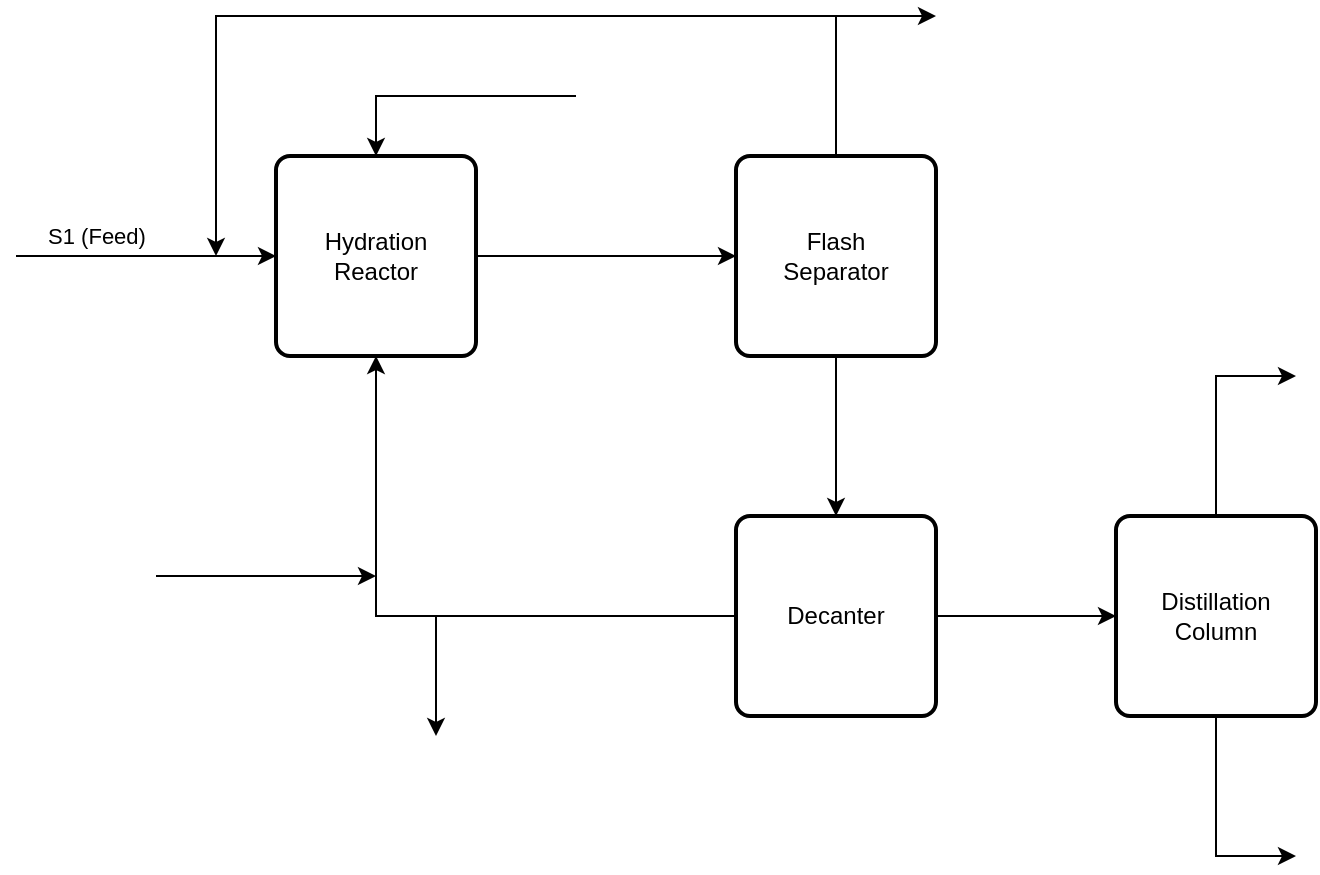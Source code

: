 <mxfile version="20.8.10" type="github">
  <diagram name="Page-1" id="My-2xTrYva6srRfOJkQC">
    <mxGraphModel dx="1235" dy="656" grid="1" gridSize="10" guides="1" tooltips="1" connect="1" arrows="1" fold="1" page="1" pageScale="1" pageWidth="827" pageHeight="1169" math="0" shadow="0">
      <root>
        <mxCell id="0" />
        <mxCell id="1" parent="0" />
        <mxCell id="f9AED7nIDXmfU-T_w36b-6" style="edgeStyle=orthogonalEdgeStyle;rounded=0;orthogonalLoop=1;jettySize=auto;html=1;entryX=0;entryY=0.5;entryDx=0;entryDy=0;" edge="1" parent="1" source="f9AED7nIDXmfU-T_w36b-1" target="f9AED7nIDXmfU-T_w36b-2">
          <mxGeometry relative="1" as="geometry" />
        </mxCell>
        <mxCell id="f9AED7nIDXmfU-T_w36b-1" value="Hydration &lt;br&gt;Reactor" style="rounded=1;whiteSpace=wrap;html=1;absoluteArcSize=1;arcSize=14;strokeWidth=2;" vertex="1" parent="1">
          <mxGeometry x="170" y="190" width="100" height="100" as="geometry" />
        </mxCell>
        <mxCell id="f9AED7nIDXmfU-T_w36b-7" style="edgeStyle=orthogonalEdgeStyle;rounded=0;orthogonalLoop=1;jettySize=auto;html=1;entryX=0.5;entryY=0;entryDx=0;entryDy=0;" edge="1" parent="1" source="f9AED7nIDXmfU-T_w36b-2" target="f9AED7nIDXmfU-T_w36b-3">
          <mxGeometry relative="1" as="geometry" />
        </mxCell>
        <mxCell id="f9AED7nIDXmfU-T_w36b-18" style="edgeStyle=none;rounded=0;orthogonalLoop=1;jettySize=auto;html=1;" edge="1" parent="1" source="f9AED7nIDXmfU-T_w36b-2">
          <mxGeometry relative="1" as="geometry">
            <mxPoint x="140" y="240" as="targetPoint" />
            <Array as="points">
              <mxPoint x="450" y="120" />
              <mxPoint x="140" y="120" />
            </Array>
          </mxGeometry>
        </mxCell>
        <mxCell id="f9AED7nIDXmfU-T_w36b-2" value="Flash&lt;br&gt;Separator" style="rounded=1;whiteSpace=wrap;html=1;absoluteArcSize=1;arcSize=14;strokeWidth=2;" vertex="1" parent="1">
          <mxGeometry x="400" y="190" width="100" height="100" as="geometry" />
        </mxCell>
        <mxCell id="f9AED7nIDXmfU-T_w36b-8" style="edgeStyle=orthogonalEdgeStyle;rounded=0;orthogonalLoop=1;jettySize=auto;html=1;entryX=0;entryY=0.5;entryDx=0;entryDy=0;" edge="1" parent="1" source="f9AED7nIDXmfU-T_w36b-3" target="f9AED7nIDXmfU-T_w36b-4">
          <mxGeometry relative="1" as="geometry" />
        </mxCell>
        <mxCell id="f9AED7nIDXmfU-T_w36b-15" style="edgeStyle=none;rounded=0;orthogonalLoop=1;jettySize=auto;html=1;entryX=0.5;entryY=1;entryDx=0;entryDy=0;" edge="1" parent="1" source="f9AED7nIDXmfU-T_w36b-3" target="f9AED7nIDXmfU-T_w36b-1">
          <mxGeometry relative="1" as="geometry">
            <Array as="points">
              <mxPoint x="220" y="420" />
            </Array>
          </mxGeometry>
        </mxCell>
        <mxCell id="f9AED7nIDXmfU-T_w36b-3" value="Decanter" style="rounded=1;whiteSpace=wrap;html=1;absoluteArcSize=1;arcSize=14;strokeWidth=2;" vertex="1" parent="1">
          <mxGeometry x="400" y="370" width="100" height="100" as="geometry" />
        </mxCell>
        <mxCell id="f9AED7nIDXmfU-T_w36b-12" style="edgeStyle=none;rounded=0;orthogonalLoop=1;jettySize=auto;html=1;" edge="1" parent="1" source="f9AED7nIDXmfU-T_w36b-4">
          <mxGeometry relative="1" as="geometry">
            <mxPoint x="680" y="300" as="targetPoint" />
            <Array as="points">
              <mxPoint x="640" y="300" />
            </Array>
          </mxGeometry>
        </mxCell>
        <mxCell id="f9AED7nIDXmfU-T_w36b-4" value="Distillation&lt;br&gt;Column" style="rounded=1;whiteSpace=wrap;html=1;absoluteArcSize=1;arcSize=14;strokeWidth=2;" vertex="1" parent="1">
          <mxGeometry x="590" y="370" width="100" height="100" as="geometry" />
        </mxCell>
        <mxCell id="f9AED7nIDXmfU-T_w36b-13" style="edgeStyle=none;rounded=0;orthogonalLoop=1;jettySize=auto;html=1;" edge="1" parent="1">
          <mxGeometry relative="1" as="geometry">
            <mxPoint x="680" y="540" as="targetPoint" />
            <mxPoint x="640" y="470" as="sourcePoint" />
            <Array as="points">
              <mxPoint x="640" y="540" />
            </Array>
          </mxGeometry>
        </mxCell>
        <mxCell id="f9AED7nIDXmfU-T_w36b-16" value="S1 (Feed)" style="endArrow=classic;html=1;rounded=0;entryX=0;entryY=0.5;entryDx=0;entryDy=0;" edge="1" parent="1" target="f9AED7nIDXmfU-T_w36b-1">
          <mxGeometry x="-0.385" y="10" width="50" height="50" relative="1" as="geometry">
            <mxPoint x="40" y="240" as="sourcePoint" />
            <mxPoint x="400" y="290" as="targetPoint" />
            <mxPoint as="offset" />
          </mxGeometry>
        </mxCell>
        <mxCell id="f9AED7nIDXmfU-T_w36b-17" value="" style="endArrow=classic;html=1;rounded=0;entryX=0.5;entryY=0;entryDx=0;entryDy=0;" edge="1" parent="1" target="f9AED7nIDXmfU-T_w36b-1">
          <mxGeometry width="50" height="50" relative="1" as="geometry">
            <mxPoint x="320" y="160" as="sourcePoint" />
            <mxPoint x="320" y="110" as="targetPoint" />
            <Array as="points">
              <mxPoint x="220" y="160" />
            </Array>
          </mxGeometry>
        </mxCell>
        <mxCell id="f9AED7nIDXmfU-T_w36b-19" value="" style="endArrow=classic;html=1;rounded=0;" edge="1" parent="1">
          <mxGeometry width="50" height="50" relative="1" as="geometry">
            <mxPoint x="450" y="120" as="sourcePoint" />
            <mxPoint x="500" y="120" as="targetPoint" />
          </mxGeometry>
        </mxCell>
        <mxCell id="f9AED7nIDXmfU-T_w36b-20" value="" style="endArrow=classic;html=1;rounded=0;" edge="1" parent="1">
          <mxGeometry width="50" height="50" relative="1" as="geometry">
            <mxPoint x="110" y="400" as="sourcePoint" />
            <mxPoint x="220" y="400" as="targetPoint" />
          </mxGeometry>
        </mxCell>
        <mxCell id="f9AED7nIDXmfU-T_w36b-21" value="" style="endArrow=classic;html=1;rounded=0;" edge="1" parent="1">
          <mxGeometry width="50" height="50" relative="1" as="geometry">
            <mxPoint x="250" y="420" as="sourcePoint" />
            <mxPoint x="250" y="480" as="targetPoint" />
          </mxGeometry>
        </mxCell>
      </root>
    </mxGraphModel>
  </diagram>
</mxfile>
